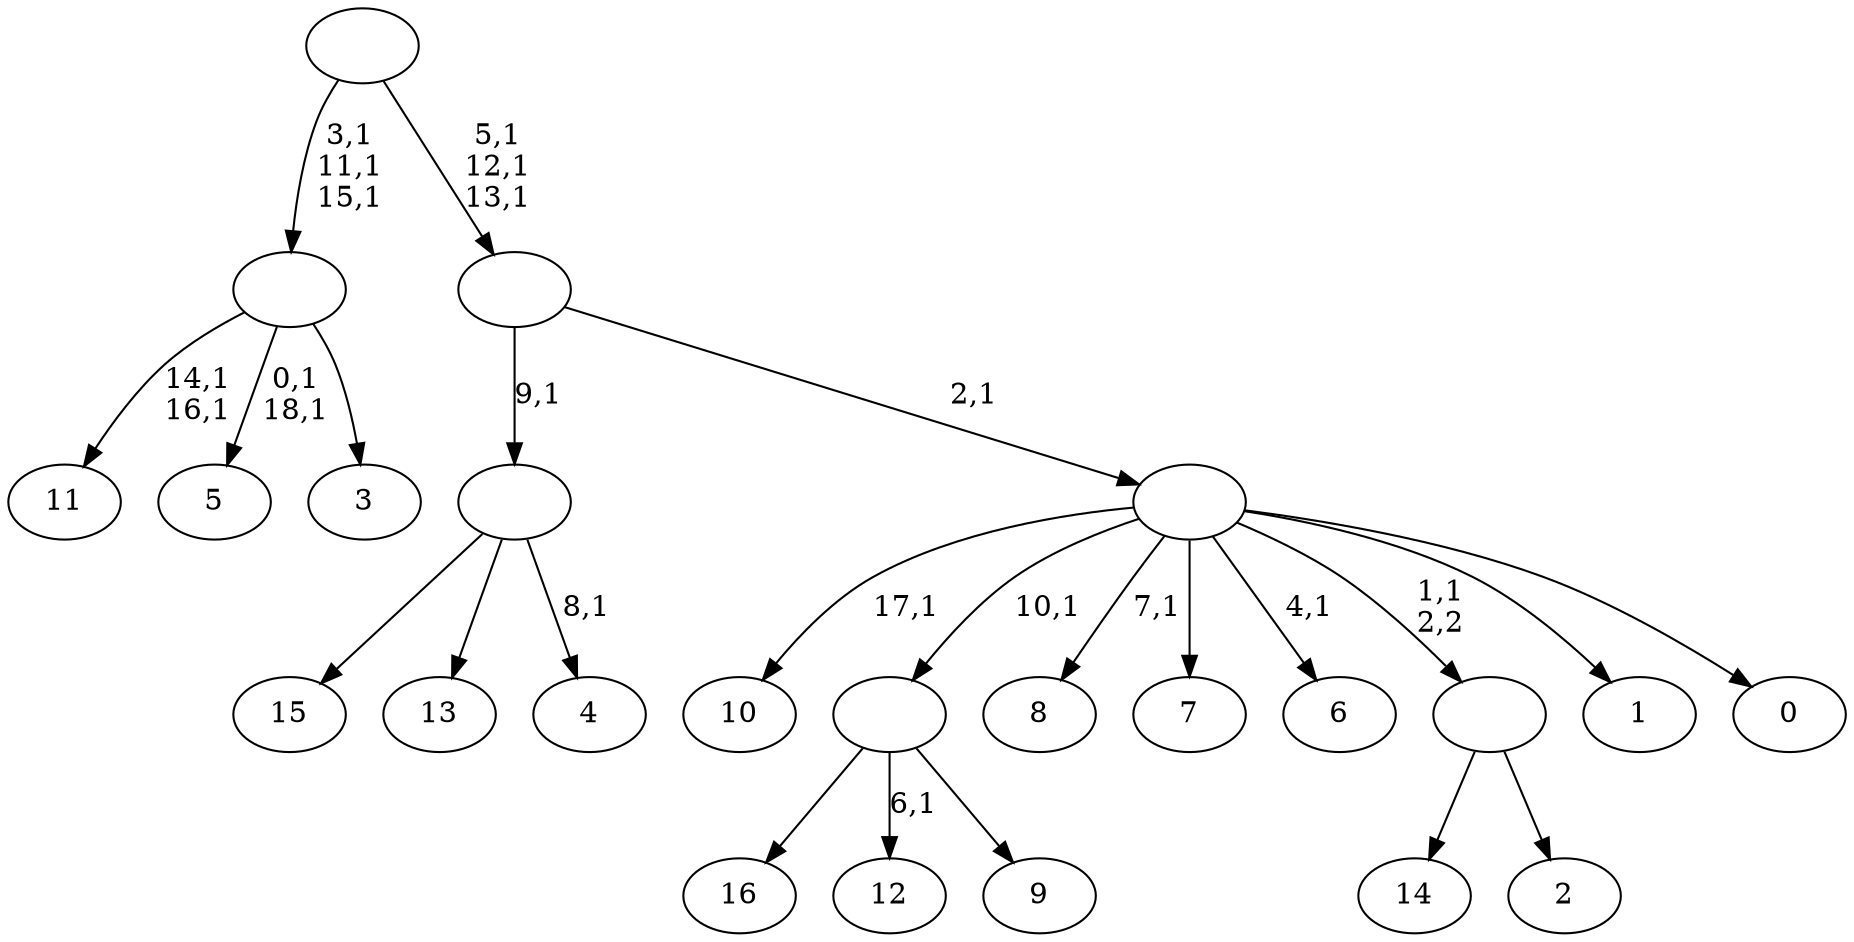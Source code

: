 digraph T {
	36 [label="16"]
	35 [label="15"]
	34 [label="14"]
	33 [label="13"]
	32 [label="12"]
	30 [label="11"]
	27 [label="10"]
	25 [label="9"]
	24 [label=""]
	23 [label="8"]
	21 [label="7"]
	20 [label="6"]
	18 [label="5"]
	15 [label="4"]
	13 [label=""]
	12 [label="3"]
	11 [label=""]
	8 [label="2"]
	7 [label=""]
	6 [label="1"]
	5 [label="0"]
	4 [label=""]
	3 [label=""]
	0 [label=""]
	24 -> 32 [label="6,1"]
	24 -> 36 [label=""]
	24 -> 25 [label=""]
	13 -> 15 [label="8,1"]
	13 -> 35 [label=""]
	13 -> 33 [label=""]
	11 -> 18 [label="0,1\n18,1"]
	11 -> 30 [label="14,1\n16,1"]
	11 -> 12 [label=""]
	7 -> 34 [label=""]
	7 -> 8 [label=""]
	4 -> 20 [label="4,1"]
	4 -> 23 [label="7,1"]
	4 -> 27 [label="17,1"]
	4 -> 24 [label="10,1"]
	4 -> 21 [label=""]
	4 -> 7 [label="1,1\n2,2"]
	4 -> 6 [label=""]
	4 -> 5 [label=""]
	3 -> 13 [label="9,1"]
	3 -> 4 [label="2,1"]
	0 -> 3 [label="5,1\n12,1\n13,1"]
	0 -> 11 [label="3,1\n11,1\n15,1"]
}
